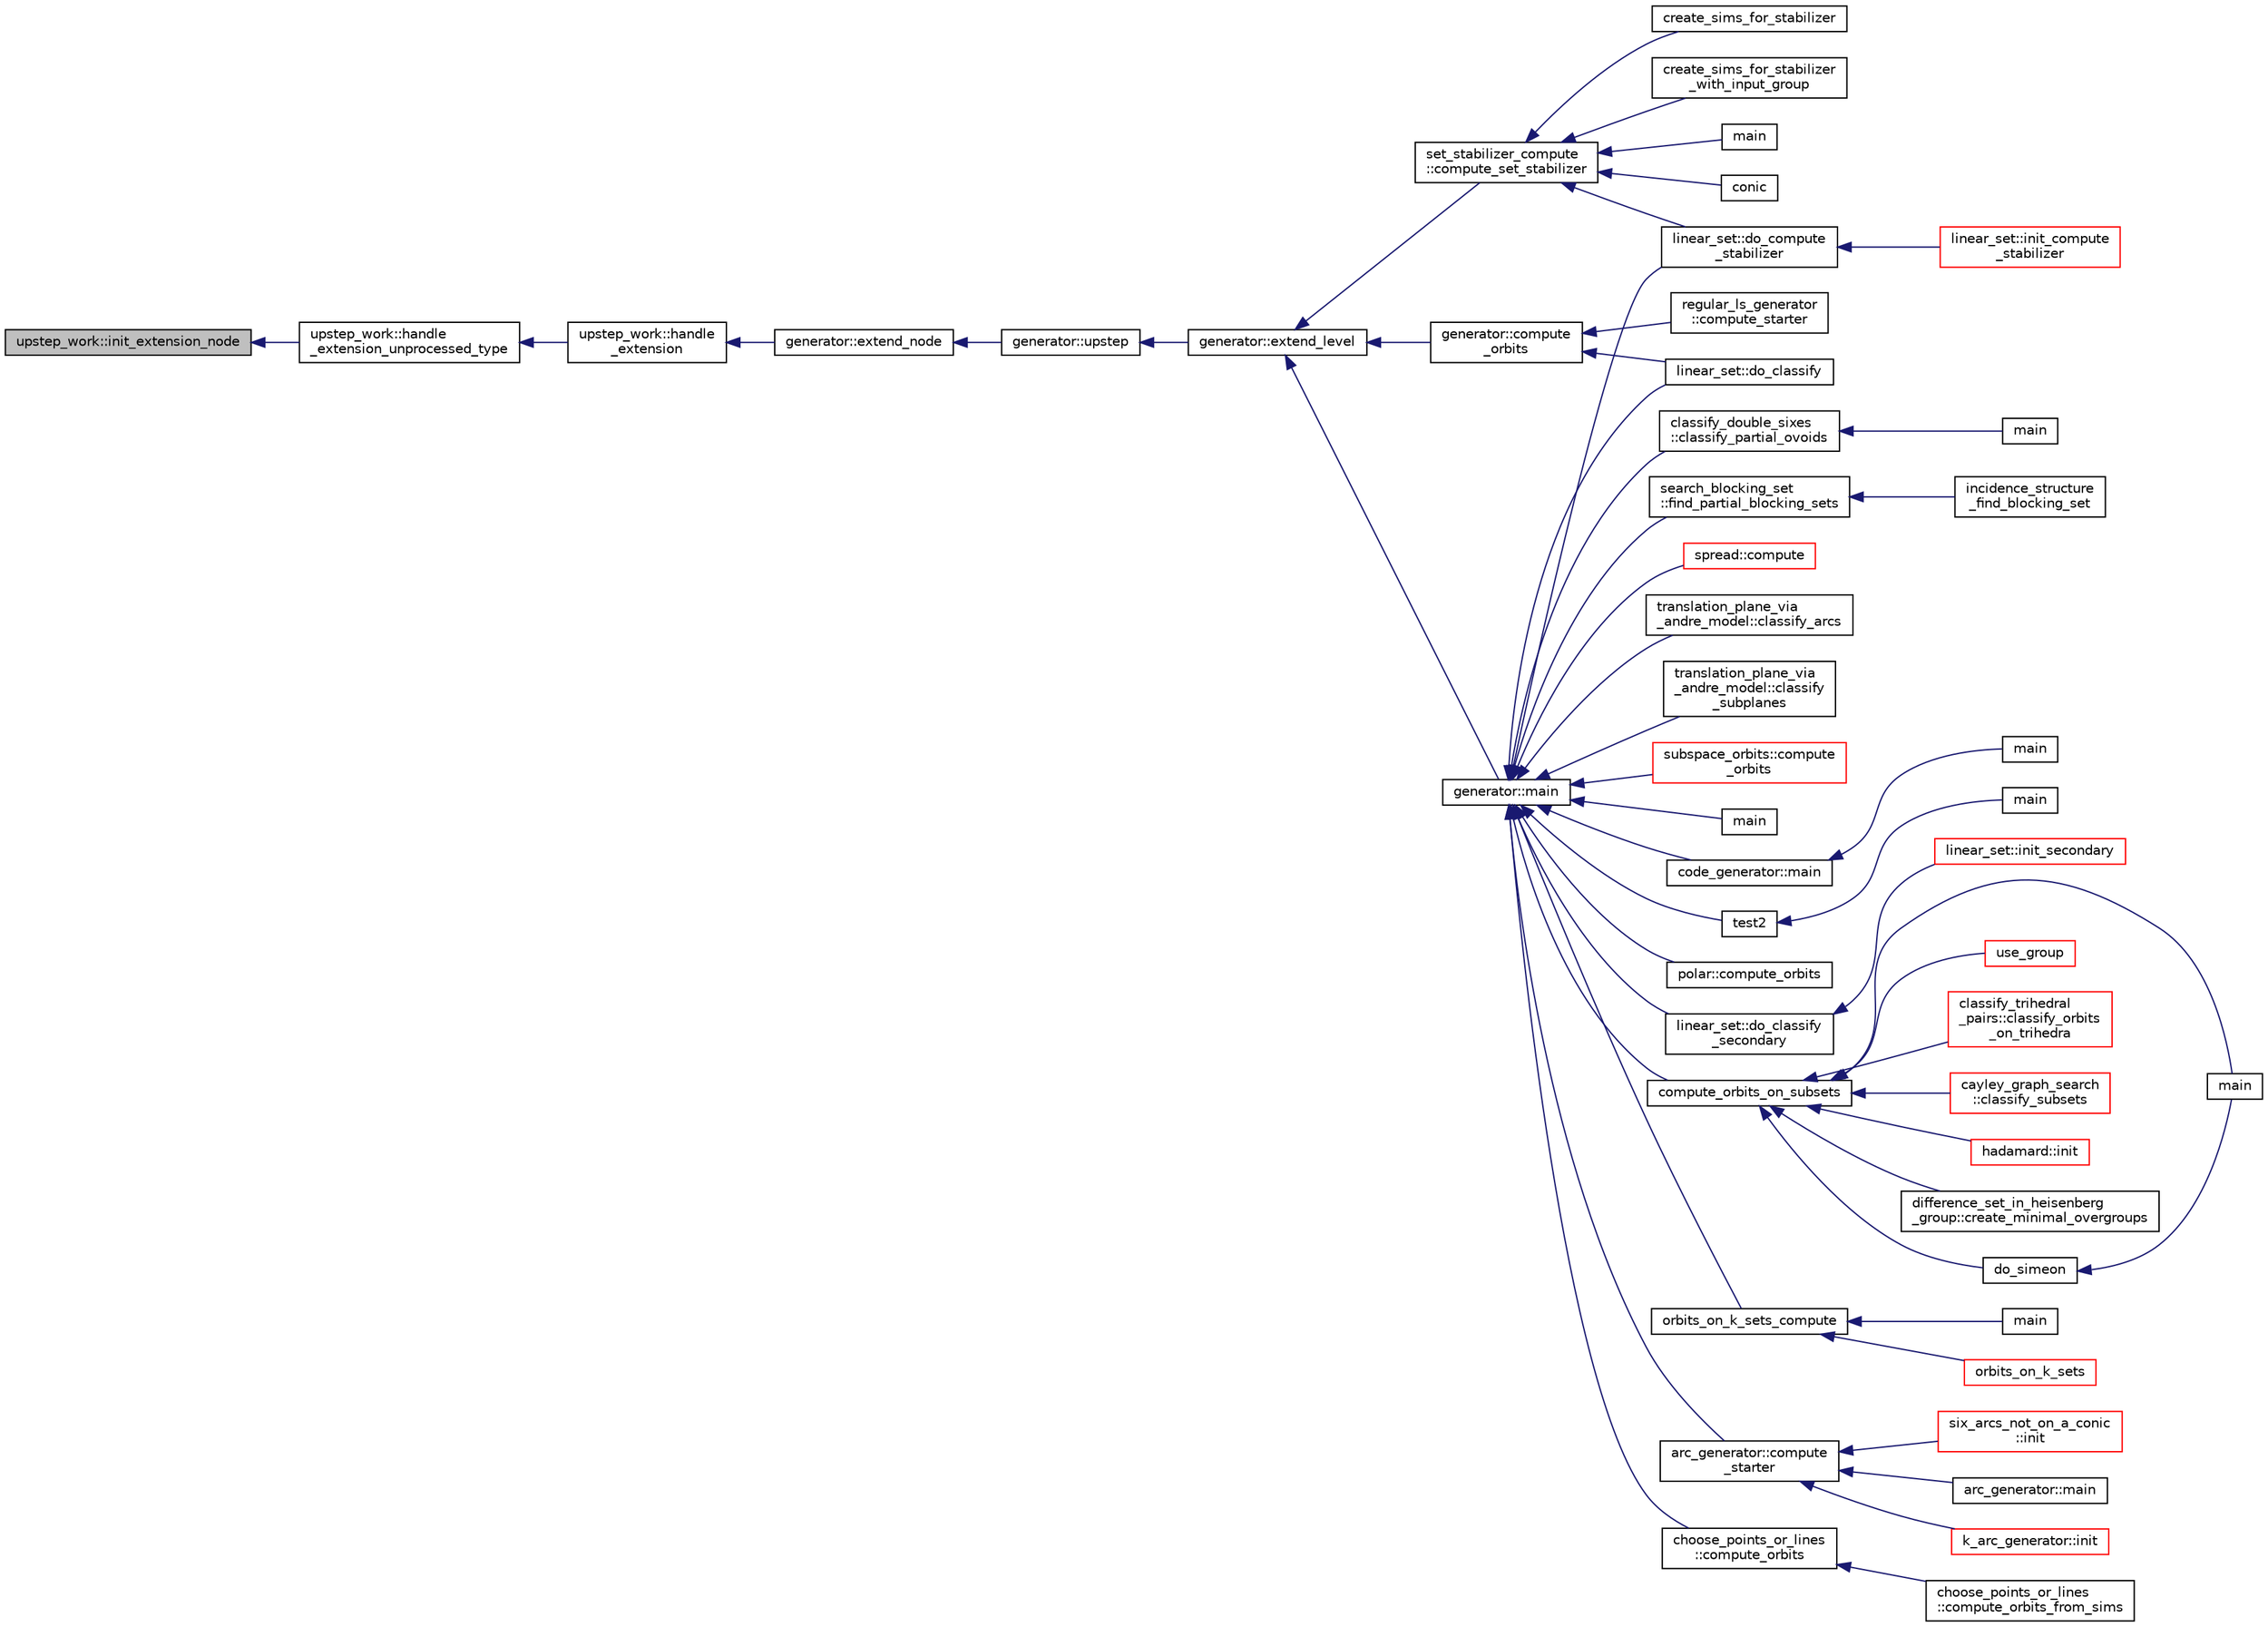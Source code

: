 digraph "upstep_work::init_extension_node"
{
  edge [fontname="Helvetica",fontsize="10",labelfontname="Helvetica",labelfontsize="10"];
  node [fontname="Helvetica",fontsize="10",shape=record];
  rankdir="LR";
  Node2603 [label="upstep_work::init_extension_node",height=0.2,width=0.4,color="black", fillcolor="grey75", style="filled", fontcolor="black"];
  Node2603 -> Node2604 [dir="back",color="midnightblue",fontsize="10",style="solid",fontname="Helvetica"];
  Node2604 [label="upstep_work::handle\l_extension_unprocessed_type",height=0.2,width=0.4,color="black", fillcolor="white", style="filled",URL="$d2/dd6/classupstep__work.html#a4687dfab87eb7d0646cb79008dd3d32d"];
  Node2604 -> Node2605 [dir="back",color="midnightblue",fontsize="10",style="solid",fontname="Helvetica"];
  Node2605 [label="upstep_work::handle\l_extension",height=0.2,width=0.4,color="black", fillcolor="white", style="filled",URL="$d2/dd6/classupstep__work.html#ad8ba22a74e9884f92e11340b24e6a6d6"];
  Node2605 -> Node2606 [dir="back",color="midnightblue",fontsize="10",style="solid",fontname="Helvetica"];
  Node2606 [label="generator::extend_node",height=0.2,width=0.4,color="black", fillcolor="white", style="filled",URL="$d7/d73/classgenerator.html#ac71fa071cf218f54cdd9306a541744ae"];
  Node2606 -> Node2607 [dir="back",color="midnightblue",fontsize="10",style="solid",fontname="Helvetica"];
  Node2607 [label="generator::upstep",height=0.2,width=0.4,color="black", fillcolor="white", style="filled",URL="$d7/d73/classgenerator.html#ae0f2cebdabc821837f633656d7b0fdfe"];
  Node2607 -> Node2608 [dir="back",color="midnightblue",fontsize="10",style="solid",fontname="Helvetica"];
  Node2608 [label="generator::extend_level",height=0.2,width=0.4,color="black", fillcolor="white", style="filled",URL="$d7/d73/classgenerator.html#a91b84d80ccec0cd2136bc221c30e0f8e"];
  Node2608 -> Node2609 [dir="back",color="midnightblue",fontsize="10",style="solid",fontname="Helvetica"];
  Node2609 [label="set_stabilizer_compute\l::compute_set_stabilizer",height=0.2,width=0.4,color="black", fillcolor="white", style="filled",URL="$d8/dc6/classset__stabilizer__compute.html#ad4f92074322e98c7cd0ed5d4f8486b76"];
  Node2609 -> Node2610 [dir="back",color="midnightblue",fontsize="10",style="solid",fontname="Helvetica"];
  Node2610 [label="main",height=0.2,width=0.4,color="black", fillcolor="white", style="filled",URL="$db/d67/test__hyperoval_8_c.html#a3c04138a5bfe5d72780bb7e82a18e627"];
  Node2609 -> Node2611 [dir="back",color="midnightblue",fontsize="10",style="solid",fontname="Helvetica"];
  Node2611 [label="conic",height=0.2,width=0.4,color="black", fillcolor="white", style="filled",URL="$d4/de8/conic_8_c.html#a96def9474b981a9d5831a9b48d85d652"];
  Node2609 -> Node2612 [dir="back",color="midnightblue",fontsize="10",style="solid",fontname="Helvetica"];
  Node2612 [label="linear_set::do_compute\l_stabilizer",height=0.2,width=0.4,color="black", fillcolor="white", style="filled",URL="$dd/d86/classlinear__set.html#ae8f58ded28fb5370f4459cca42b7463b"];
  Node2612 -> Node2613 [dir="back",color="midnightblue",fontsize="10",style="solid",fontname="Helvetica"];
  Node2613 [label="linear_set::init_compute\l_stabilizer",height=0.2,width=0.4,color="red", fillcolor="white", style="filled",URL="$dd/d86/classlinear__set.html#a0cc3eaec1896fdc977b62e94623b055b"];
  Node2609 -> Node2615 [dir="back",color="midnightblue",fontsize="10",style="solid",fontname="Helvetica"];
  Node2615 [label="create_sims_for_stabilizer",height=0.2,width=0.4,color="black", fillcolor="white", style="filled",URL="$d0/d76/tl__algebra__and__number__theory_8h.html#af2c67d225072549409be710ac3cd30f8"];
  Node2609 -> Node2616 [dir="back",color="midnightblue",fontsize="10",style="solid",fontname="Helvetica"];
  Node2616 [label="create_sims_for_stabilizer\l_with_input_group",height=0.2,width=0.4,color="black", fillcolor="white", style="filled",URL="$d0/d76/tl__algebra__and__number__theory_8h.html#af5482567a8d6ba5c2fe593bf6f7f9a0f"];
  Node2608 -> Node2617 [dir="back",color="midnightblue",fontsize="10",style="solid",fontname="Helvetica"];
  Node2617 [label="generator::compute\l_orbits",height=0.2,width=0.4,color="black", fillcolor="white", style="filled",URL="$d7/d73/classgenerator.html#a23989bc20ecaaed39c4119c758367f40"];
  Node2617 -> Node2618 [dir="back",color="midnightblue",fontsize="10",style="solid",fontname="Helvetica"];
  Node2618 [label="regular_ls_generator\l::compute_starter",height=0.2,width=0.4,color="black", fillcolor="white", style="filled",URL="$d2/dd8/classregular__ls__generator.html#aa38907741058694a73194b02ceb4a53d"];
  Node2617 -> Node2619 [dir="back",color="midnightblue",fontsize="10",style="solid",fontname="Helvetica"];
  Node2619 [label="linear_set::do_classify",height=0.2,width=0.4,color="black", fillcolor="white", style="filled",URL="$dd/d86/classlinear__set.html#a3eb2dbce7fa8b71901dfc12f288ddd0c"];
  Node2608 -> Node2620 [dir="back",color="midnightblue",fontsize="10",style="solid",fontname="Helvetica"];
  Node2620 [label="generator::main",height=0.2,width=0.4,color="black", fillcolor="white", style="filled",URL="$d7/d73/classgenerator.html#a01abff8e9f231bf0d82e2e8e0061f242"];
  Node2620 -> Node2621 [dir="back",color="midnightblue",fontsize="10",style="solid",fontname="Helvetica"];
  Node2621 [label="main",height=0.2,width=0.4,color="black", fillcolor="white", style="filled",URL="$d2/d11/codes_8h.html#a217dbf8b442f20279ea00b898af96f52"];
  Node2620 -> Node2622 [dir="back",color="midnightblue",fontsize="10",style="solid",fontname="Helvetica"];
  Node2622 [label="code_generator::main",height=0.2,width=0.4,color="black", fillcolor="white", style="filled",URL="$db/d37/classcode__generator.html#ab3cf3a306e4032c2b471ac95321c599f"];
  Node2622 -> Node2623 [dir="back",color="midnightblue",fontsize="10",style="solid",fontname="Helvetica"];
  Node2623 [label="main",height=0.2,width=0.4,color="black", fillcolor="white", style="filled",URL="$d4/d4f/codes_8_c.html#a217dbf8b442f20279ea00b898af96f52"];
  Node2620 -> Node2624 [dir="back",color="midnightblue",fontsize="10",style="solid",fontname="Helvetica"];
  Node2624 [label="test2",height=0.2,width=0.4,color="black", fillcolor="white", style="filled",URL="$d9/db0/factor__space_8_c.html#a39d73a812e5fd8f1bc111e948368cb10"];
  Node2624 -> Node2625 [dir="back",color="midnightblue",fontsize="10",style="solid",fontname="Helvetica"];
  Node2625 [label="main",height=0.2,width=0.4,color="black", fillcolor="white", style="filled",URL="$d9/db0/factor__space_8_c.html#a3c04138a5bfe5d72780bb7e82a18e627"];
  Node2620 -> Node2626 [dir="back",color="midnightblue",fontsize="10",style="solid",fontname="Helvetica"];
  Node2626 [label="polar::compute_orbits",height=0.2,width=0.4,color="black", fillcolor="white", style="filled",URL="$da/d1c/classpolar.html#ac4c3c4f95d14c74ff4a3ec3f3479a1da"];
  Node2620 -> Node2619 [dir="back",color="midnightblue",fontsize="10",style="solid",fontname="Helvetica"];
  Node2620 -> Node2627 [dir="back",color="midnightblue",fontsize="10",style="solid",fontname="Helvetica"];
  Node2627 [label="linear_set::do_classify\l_secondary",height=0.2,width=0.4,color="black", fillcolor="white", style="filled",URL="$dd/d86/classlinear__set.html#a47eb7f9995f3343abd3bdfbf9a9a9162"];
  Node2627 -> Node2628 [dir="back",color="midnightblue",fontsize="10",style="solid",fontname="Helvetica"];
  Node2628 [label="linear_set::init_secondary",height=0.2,width=0.4,color="red", fillcolor="white", style="filled",URL="$dd/d86/classlinear__set.html#a7bf8cd7805559b5762921687a7c1ed97"];
  Node2620 -> Node2612 [dir="back",color="midnightblue",fontsize="10",style="solid",fontname="Helvetica"];
  Node2620 -> Node2630 [dir="back",color="midnightblue",fontsize="10",style="solid",fontname="Helvetica"];
  Node2630 [label="compute_orbits_on_subsets",height=0.2,width=0.4,color="black", fillcolor="white", style="filled",URL="$d3/d35/snakes__and__ladders__global_8_c.html#af33697aede0480110b1227f727252637"];
  Node2630 -> Node2631 [dir="back",color="midnightblue",fontsize="10",style="solid",fontname="Helvetica"];
  Node2631 [label="cayley_graph_search\l::classify_subsets",height=0.2,width=0.4,color="red", fillcolor="white", style="filled",URL="$de/dae/classcayley__graph__search.html#a4cf8a90752e018a281481ac80ad52c4b"];
  Node2630 -> Node2634 [dir="back",color="midnightblue",fontsize="10",style="solid",fontname="Helvetica"];
  Node2634 [label="hadamard::init",height=0.2,width=0.4,color="red", fillcolor="white", style="filled",URL="$d7/dbb/classhadamard.html#a16af359850b8bdd0d2a73e260d496c33"];
  Node2630 -> Node2636 [dir="back",color="midnightblue",fontsize="10",style="solid",fontname="Helvetica"];
  Node2636 [label="difference_set_in_heisenberg\l_group::create_minimal_overgroups",height=0.2,width=0.4,color="black", fillcolor="white", style="filled",URL="$de/d8a/classdifference__set__in__heisenberg__group.html#a9bde5ad5da3ebaebf98fbfd3e8110b79"];
  Node2630 -> Node2637 [dir="back",color="midnightblue",fontsize="10",style="solid",fontname="Helvetica"];
  Node2637 [label="main",height=0.2,width=0.4,color="black", fillcolor="white", style="filled",URL="$d5/d13/simeon_8_c.html#ae66f6b31b5ad750f1fe042a706a4e3d4"];
  Node2630 -> Node2638 [dir="back",color="midnightblue",fontsize="10",style="solid",fontname="Helvetica"];
  Node2638 [label="do_simeon",height=0.2,width=0.4,color="black", fillcolor="white", style="filled",URL="$d5/d13/simeon_8_c.html#a36cf3f9cb484fa44da7a7dfcbe9385d0"];
  Node2638 -> Node2637 [dir="back",color="midnightblue",fontsize="10",style="solid",fontname="Helvetica"];
  Node2630 -> Node2639 [dir="back",color="midnightblue",fontsize="10",style="solid",fontname="Helvetica"];
  Node2639 [label="use_group",height=0.2,width=0.4,color="red", fillcolor="white", style="filled",URL="$d9/d9f/all__cliques_8_c.html#aba62531e97173264c39afe2c7857af31"];
  Node2630 -> Node2641 [dir="back",color="midnightblue",fontsize="10",style="solid",fontname="Helvetica"];
  Node2641 [label="classify_trihedral\l_pairs::classify_orbits\l_on_trihedra",height=0.2,width=0.4,color="red", fillcolor="white", style="filled",URL="$d1/d21/classclassify__trihedral__pairs.html#a99625621bfba4bb65b3d60304b306539"];
  Node2620 -> Node2648 [dir="back",color="midnightblue",fontsize="10",style="solid",fontname="Helvetica"];
  Node2648 [label="orbits_on_k_sets_compute",height=0.2,width=0.4,color="black", fillcolor="white", style="filled",URL="$d3/d35/snakes__and__ladders__global_8_c.html#a96743526b15703539d544499276aaa71"];
  Node2648 -> Node2649 [dir="back",color="midnightblue",fontsize="10",style="solid",fontname="Helvetica"];
  Node2649 [label="main",height=0.2,width=0.4,color="black", fillcolor="white", style="filled",URL="$d9/d5f/example__fano__plane_8_c.html#ae66f6b31b5ad750f1fe042a706a4e3d4"];
  Node2648 -> Node2650 [dir="back",color="midnightblue",fontsize="10",style="solid",fontname="Helvetica"];
  Node2650 [label="orbits_on_k_sets",height=0.2,width=0.4,color="red", fillcolor="white", style="filled",URL="$d3/d35/snakes__and__ladders__global_8_c.html#afe3d79116aa8b4d1a93d444a3a979b6e"];
  Node2620 -> Node2659 [dir="back",color="midnightblue",fontsize="10",style="solid",fontname="Helvetica"];
  Node2659 [label="arc_generator::compute\l_starter",height=0.2,width=0.4,color="black", fillcolor="white", style="filled",URL="$d4/d21/classarc__generator.html#aad1dcec3a1c302e743d574bd1ac857d9"];
  Node2659 -> Node2658 [dir="back",color="midnightblue",fontsize="10",style="solid",fontname="Helvetica"];
  Node2658 [label="arc_generator::main",height=0.2,width=0.4,color="black", fillcolor="white", style="filled",URL="$d4/d21/classarc__generator.html#ad80140b51b165dad1fe6ab232be7829a"];
  Node2659 -> Node2660 [dir="back",color="midnightblue",fontsize="10",style="solid",fontname="Helvetica"];
  Node2660 [label="k_arc_generator::init",height=0.2,width=0.4,color="red", fillcolor="white", style="filled",URL="$d6/dd8/classk__arc__generator.html#a6036d9f52ede9f8ca681505626b5361d"];
  Node2659 -> Node2662 [dir="back",color="midnightblue",fontsize="10",style="solid",fontname="Helvetica"];
  Node2662 [label="six_arcs_not_on_a_conic\l::init",height=0.2,width=0.4,color="red", fillcolor="white", style="filled",URL="$d8/de6/classsix__arcs__not__on__a__conic.html#a7a4d5cf8a098488729934cfa8a70944a"];
  Node2620 -> Node2664 [dir="back",color="midnightblue",fontsize="10",style="solid",fontname="Helvetica"];
  Node2664 [label="choose_points_or_lines\l::compute_orbits",height=0.2,width=0.4,color="black", fillcolor="white", style="filled",URL="$d6/d75/classchoose__points__or__lines.html#adc353e2d41dc8a39563322c8cdd85f61"];
  Node2664 -> Node2665 [dir="back",color="midnightblue",fontsize="10",style="solid",fontname="Helvetica"];
  Node2665 [label="choose_points_or_lines\l::compute_orbits_from_sims",height=0.2,width=0.4,color="black", fillcolor="white", style="filled",URL="$d6/d75/classchoose__points__or__lines.html#a4fcac2dadf459d7c75187a00a4bd64aa"];
  Node2620 -> Node2666 [dir="back",color="midnightblue",fontsize="10",style="solid",fontname="Helvetica"];
  Node2666 [label="classify_double_sixes\l::classify_partial_ovoids",height=0.2,width=0.4,color="black", fillcolor="white", style="filled",URL="$dd/d23/classclassify__double__sixes.html#a2253fca143a0e8a3e39655eb05668ae9"];
  Node2666 -> Node2667 [dir="back",color="midnightblue",fontsize="10",style="solid",fontname="Helvetica"];
  Node2667 [label="main",height=0.2,width=0.4,color="black", fillcolor="white", style="filled",URL="$df/df8/surface__classify_8_c.html#a217dbf8b442f20279ea00b898af96f52"];
  Node2620 -> Node2668 [dir="back",color="midnightblue",fontsize="10",style="solid",fontname="Helvetica"];
  Node2668 [label="search_blocking_set\l::find_partial_blocking_sets",height=0.2,width=0.4,color="black", fillcolor="white", style="filled",URL="$dc/d36/classsearch__blocking__set.html#ad3fdb3d356db75a02c406bc9d4e9e9b6"];
  Node2668 -> Node2669 [dir="back",color="midnightblue",fontsize="10",style="solid",fontname="Helvetica"];
  Node2669 [label="incidence_structure\l_find_blocking_set",height=0.2,width=0.4,color="black", fillcolor="white", style="filled",URL="$df/d74/tl__geometry_8h.html#a8e3d42d0018f8a804b9686b1c4951186"];
  Node2620 -> Node2670 [dir="back",color="midnightblue",fontsize="10",style="solid",fontname="Helvetica"];
  Node2670 [label="spread::compute",height=0.2,width=0.4,color="red", fillcolor="white", style="filled",URL="$da/dc1/classspread.html#a9674466d3e03b8dad79882299c638a21"];
  Node2620 -> Node2672 [dir="back",color="midnightblue",fontsize="10",style="solid",fontname="Helvetica"];
  Node2672 [label="translation_plane_via\l_andre_model::classify_arcs",height=0.2,width=0.4,color="black", fillcolor="white", style="filled",URL="$d1/dcc/classtranslation__plane__via__andre__model.html#ac8f002e812a8b152d41e806688601c5e"];
  Node2620 -> Node2673 [dir="back",color="midnightblue",fontsize="10",style="solid",fontname="Helvetica"];
  Node2673 [label="translation_plane_via\l_andre_model::classify\l_subplanes",height=0.2,width=0.4,color="black", fillcolor="white", style="filled",URL="$d1/dcc/classtranslation__plane__via__andre__model.html#a794fefa95f0a7f7b887133375988ee55"];
  Node2620 -> Node2674 [dir="back",color="midnightblue",fontsize="10",style="solid",fontname="Helvetica"];
  Node2674 [label="subspace_orbits::compute\l_orbits",height=0.2,width=0.4,color="red", fillcolor="white", style="filled",URL="$d2/d9f/classsubspace__orbits.html#a2778f8d49cde1675de1ef6acfe180b63"];
}
